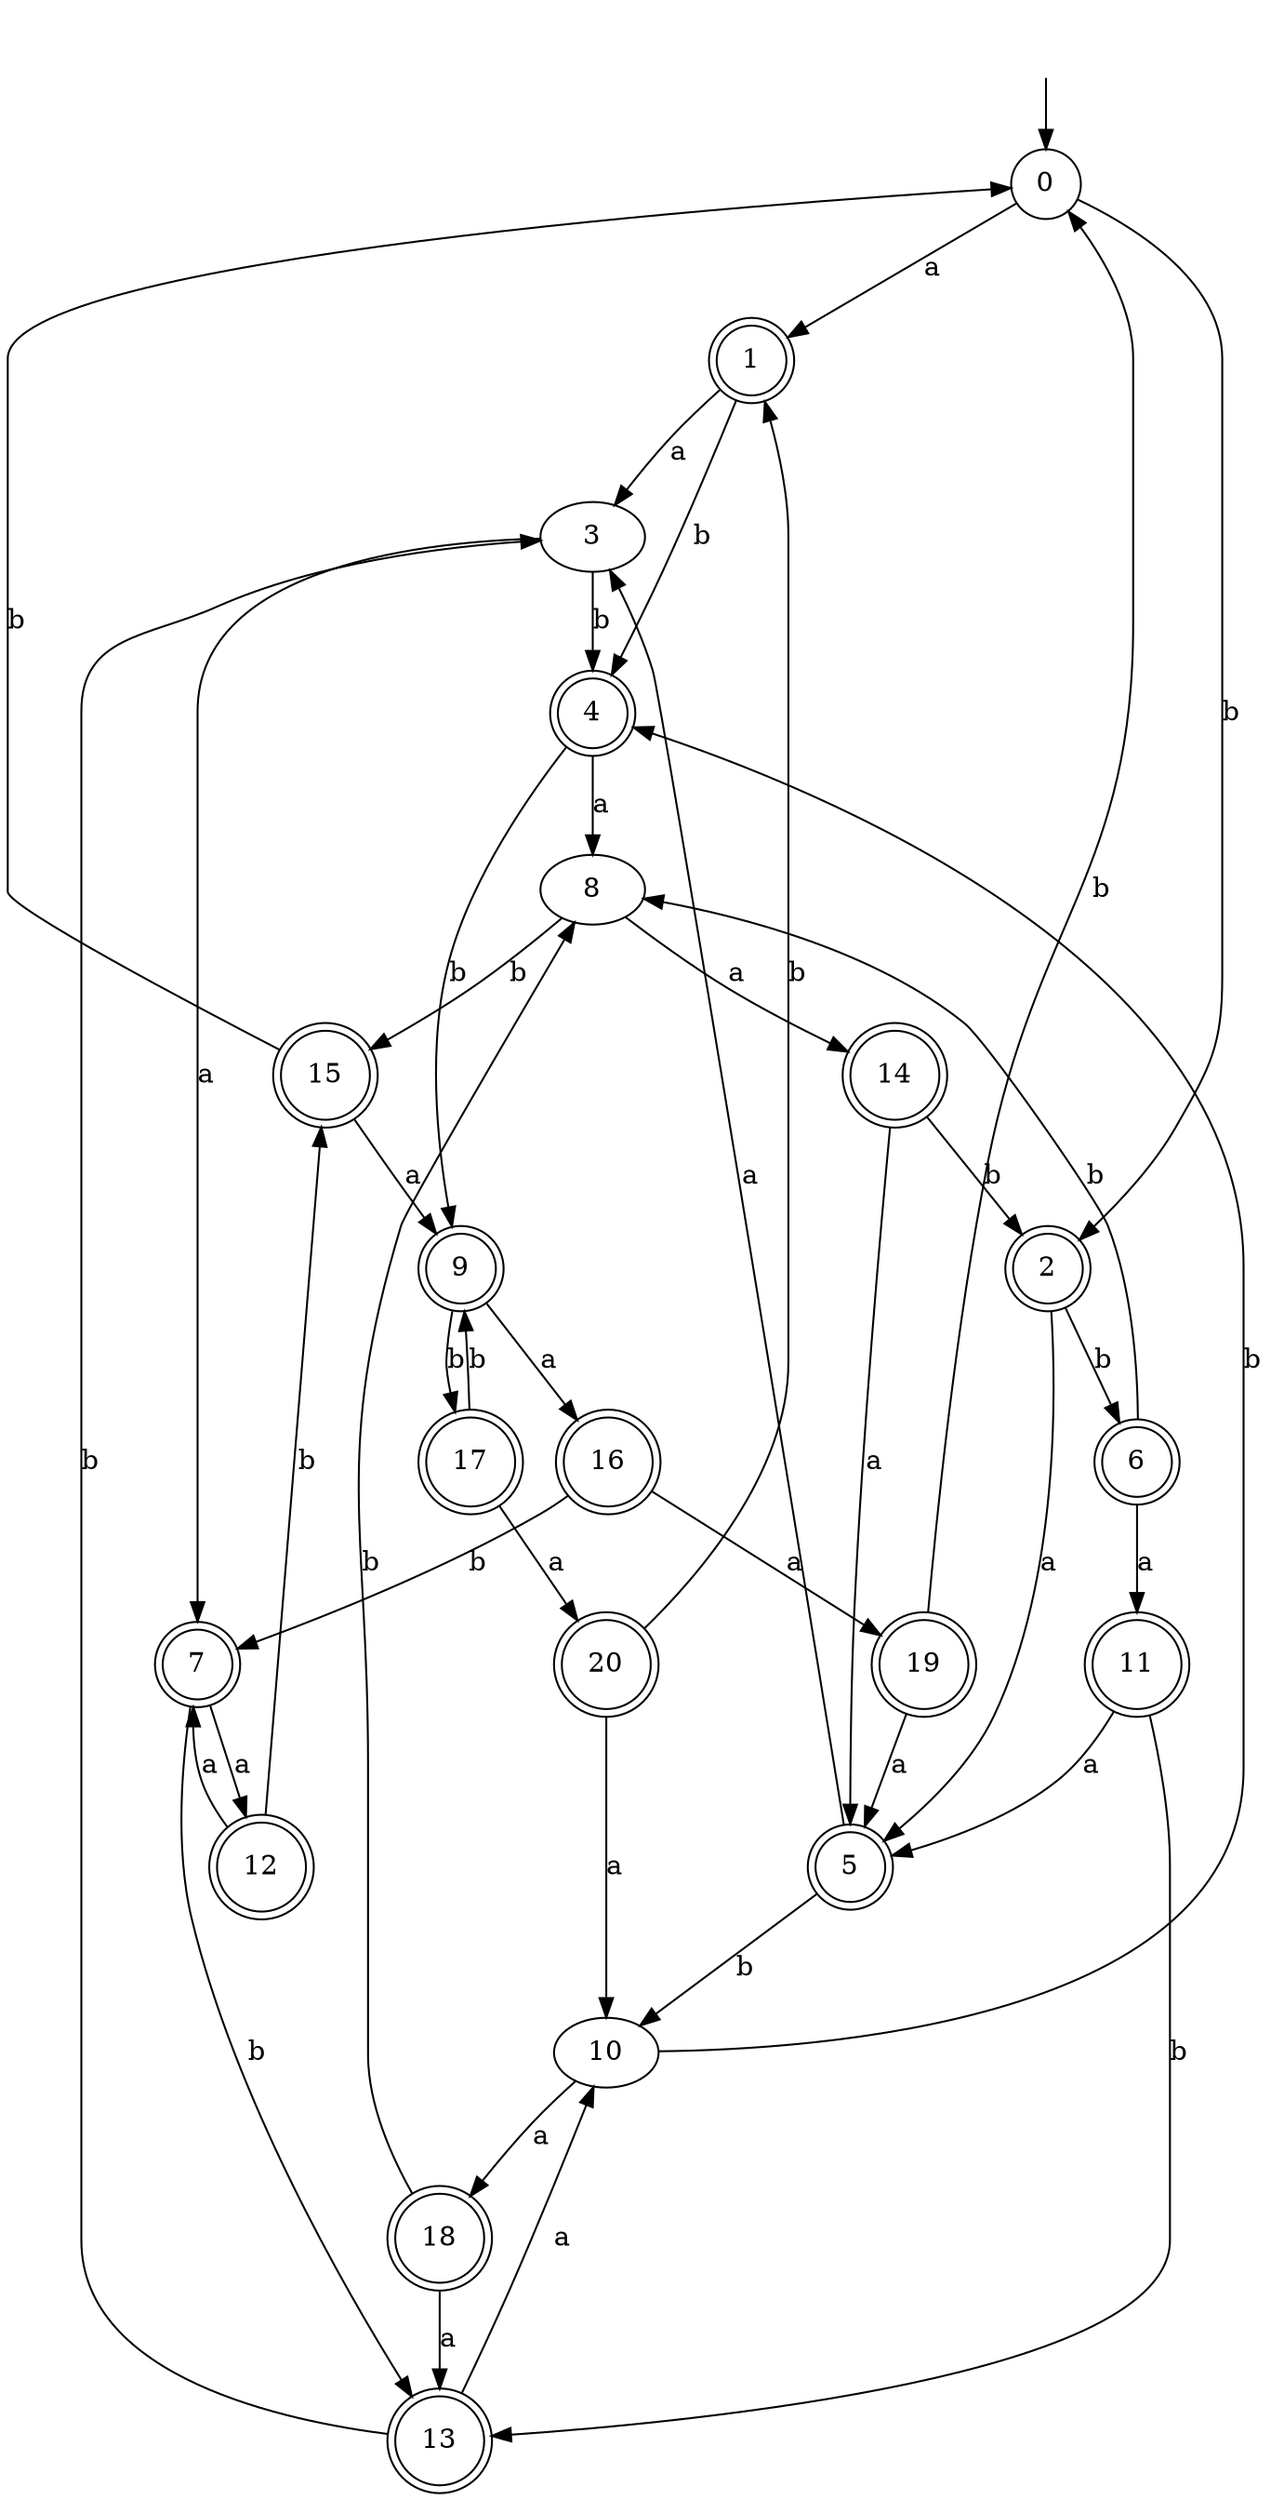 digraph RandomDFA {
  __start0 [label="", shape=none];
  __start0 -> 0 [label=""];
  0 [shape=circle]
  0 -> 1 [label="a"]
  0 -> 2 [label="b"]
  1 [shape=doublecircle]
  1 -> 3 [label="a"]
  1 -> 4 [label="b"]
  2 [shape=doublecircle]
  2 -> 5 [label="a"]
  2 -> 6 [label="b"]
  3
  3 -> 7 [label="a"]
  3 -> 4 [label="b"]
  4 [shape=doublecircle]
  4 -> 8 [label="a"]
  4 -> 9 [label="b"]
  5 [shape=doublecircle]
  5 -> 3 [label="a"]
  5 -> 10 [label="b"]
  6 [shape=doublecircle]
  6 -> 11 [label="a"]
  6 -> 8 [label="b"]
  7 [shape=doublecircle]
  7 -> 12 [label="a"]
  7 -> 13 [label="b"]
  8
  8 -> 14 [label="a"]
  8 -> 15 [label="b"]
  9 [shape=doublecircle]
  9 -> 16 [label="a"]
  9 -> 17 [label="b"]
  10
  10 -> 18 [label="a"]
  10 -> 4 [label="b"]
  11 [shape=doublecircle]
  11 -> 5 [label="a"]
  11 -> 13 [label="b"]
  12 [shape=doublecircle]
  12 -> 7 [label="a"]
  12 -> 15 [label="b"]
  13 [shape=doublecircle]
  13 -> 10 [label="a"]
  13 -> 3 [label="b"]
  14 [shape=doublecircle]
  14 -> 5 [label="a"]
  14 -> 2 [label="b"]
  15 [shape=doublecircle]
  15 -> 9 [label="a"]
  15 -> 0 [label="b"]
  16 [shape=doublecircle]
  16 -> 19 [label="a"]
  16 -> 7 [label="b"]
  17 [shape=doublecircle]
  17 -> 20 [label="a"]
  17 -> 9 [label="b"]
  18 [shape=doublecircle]
  18 -> 13 [label="a"]
  18 -> 8 [label="b"]
  19 [shape=doublecircle]
  19 -> 5 [label="a"]
  19 -> 0 [label="b"]
  20 [shape=doublecircle]
  20 -> 10 [label="a"]
  20 -> 1 [label="b"]
}
